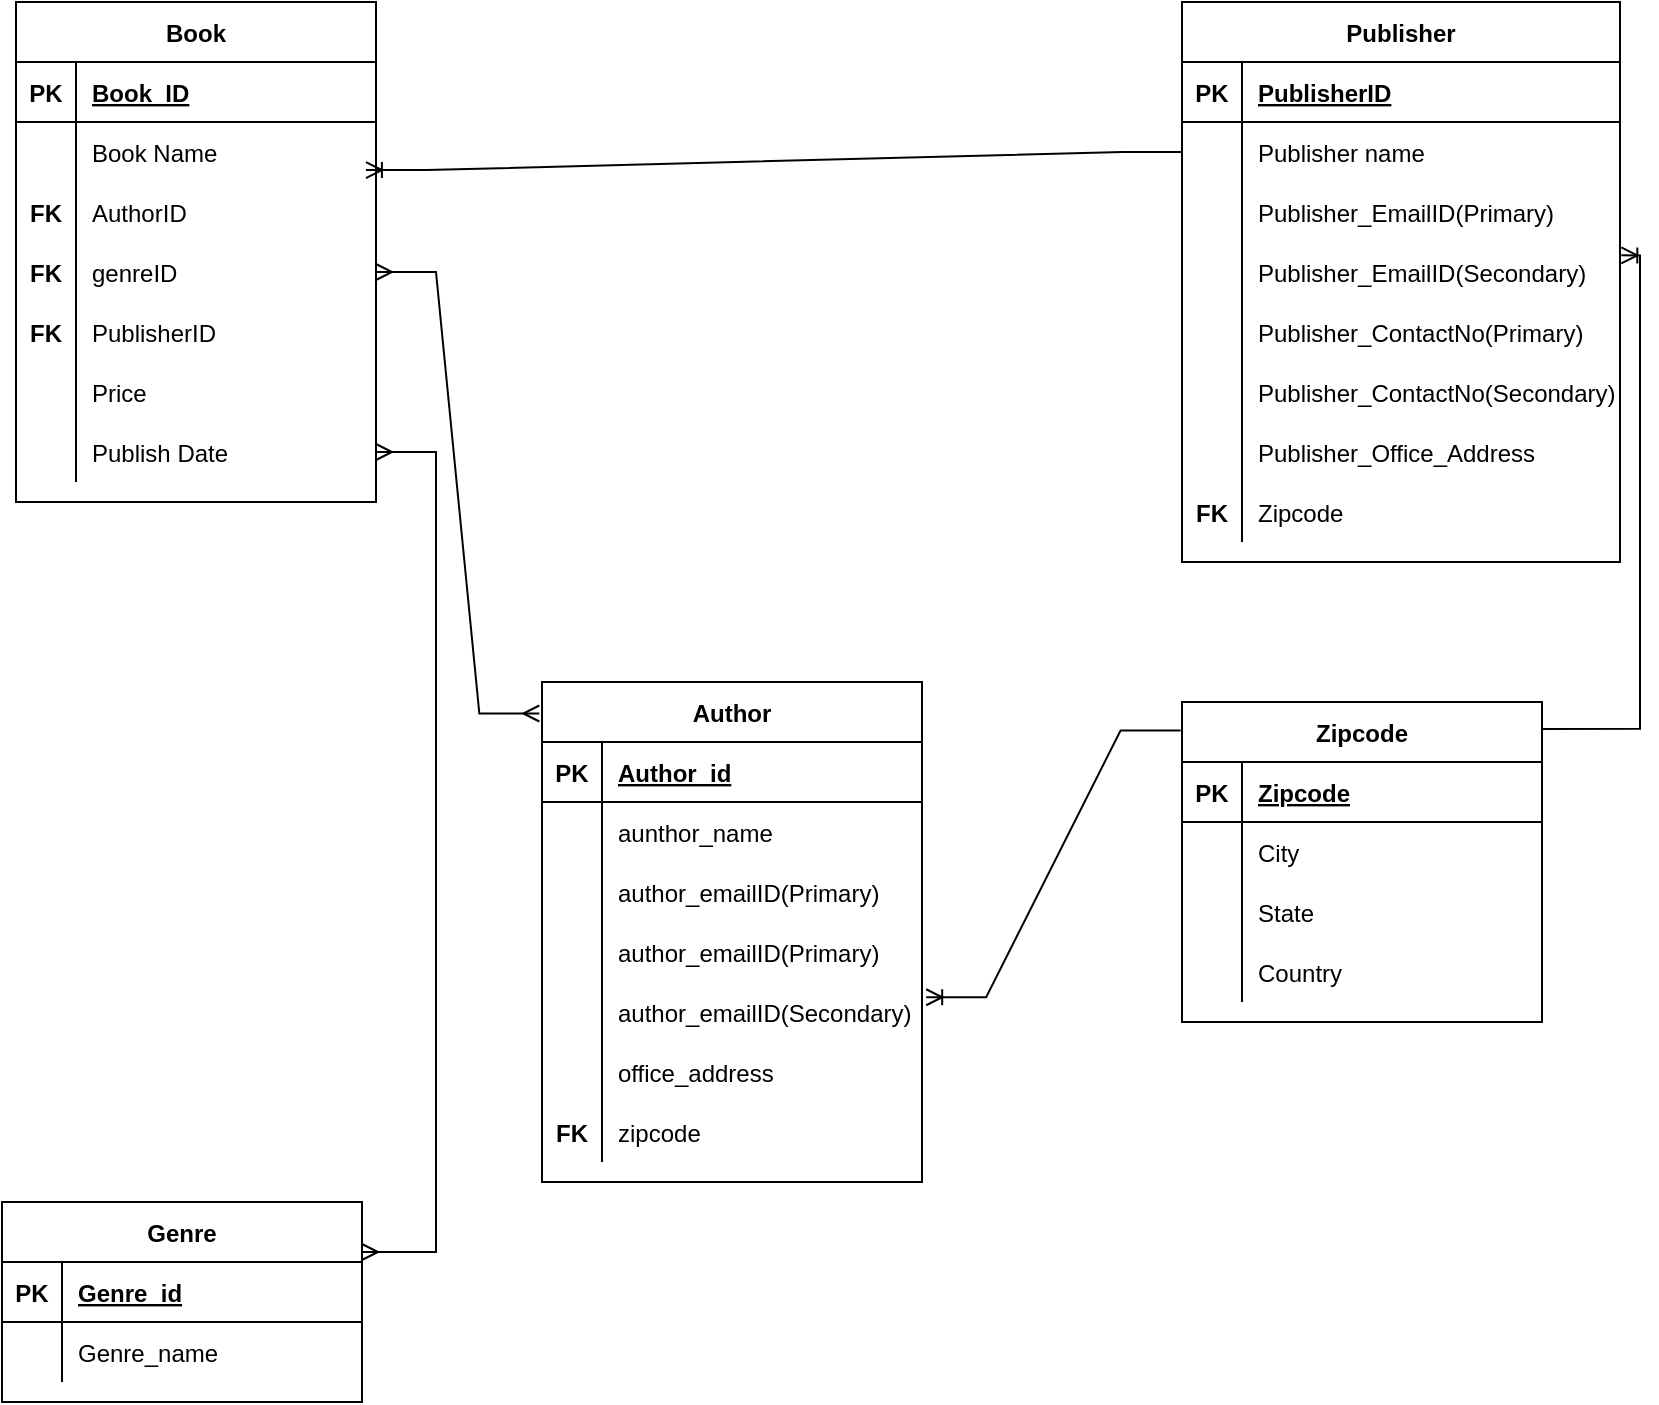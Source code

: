 <mxfile version="20.4.1" type="github">
  <diagram id="XR3-BRVATJGaW3wA8hek" name="Page-1">
    <mxGraphModel dx="1203" dy="708" grid="1" gridSize="10" guides="1" tooltips="1" connect="1" arrows="1" fold="1" page="1" pageScale="1" pageWidth="850" pageHeight="1100" math="0" shadow="0">
      <root>
        <mxCell id="0" />
        <mxCell id="1" parent="0" />
        <mxCell id="t2hGgRNWcAQ7vpyuN5BX-14" value="Book" style="shape=table;startSize=30;container=1;collapsible=1;childLayout=tableLayout;fixedRows=1;rowLines=0;fontStyle=1;align=center;resizeLast=1;" parent="1" vertex="1">
          <mxGeometry x="17" y="10" width="180" height="250" as="geometry" />
        </mxCell>
        <mxCell id="t2hGgRNWcAQ7vpyuN5BX-15" value="" style="shape=tableRow;horizontal=0;startSize=0;swimlaneHead=0;swimlaneBody=0;fillColor=none;collapsible=0;dropTarget=0;points=[[0,0.5],[1,0.5]];portConstraint=eastwest;top=0;left=0;right=0;bottom=1;" parent="t2hGgRNWcAQ7vpyuN5BX-14" vertex="1">
          <mxGeometry y="30" width="180" height="30" as="geometry" />
        </mxCell>
        <mxCell id="t2hGgRNWcAQ7vpyuN5BX-16" value="PK" style="shape=partialRectangle;connectable=0;fillColor=none;top=0;left=0;bottom=0;right=0;fontStyle=1;overflow=hidden;" parent="t2hGgRNWcAQ7vpyuN5BX-15" vertex="1">
          <mxGeometry width="30" height="30" as="geometry">
            <mxRectangle width="30" height="30" as="alternateBounds" />
          </mxGeometry>
        </mxCell>
        <mxCell id="t2hGgRNWcAQ7vpyuN5BX-17" value="Book_ID" style="shape=partialRectangle;connectable=0;fillColor=none;top=0;left=0;bottom=0;right=0;align=left;spacingLeft=6;fontStyle=5;overflow=hidden;" parent="t2hGgRNWcAQ7vpyuN5BX-15" vertex="1">
          <mxGeometry x="30" width="150" height="30" as="geometry">
            <mxRectangle width="150" height="30" as="alternateBounds" />
          </mxGeometry>
        </mxCell>
        <mxCell id="t2hGgRNWcAQ7vpyuN5BX-18" value="" style="shape=tableRow;horizontal=0;startSize=0;swimlaneHead=0;swimlaneBody=0;fillColor=none;collapsible=0;dropTarget=0;points=[[0,0.5],[1,0.5]];portConstraint=eastwest;top=0;left=0;right=0;bottom=0;" parent="t2hGgRNWcAQ7vpyuN5BX-14" vertex="1">
          <mxGeometry y="60" width="180" height="30" as="geometry" />
        </mxCell>
        <mxCell id="t2hGgRNWcAQ7vpyuN5BX-19" value="" style="shape=partialRectangle;connectable=0;fillColor=none;top=0;left=0;bottom=0;right=0;editable=1;overflow=hidden;" parent="t2hGgRNWcAQ7vpyuN5BX-18" vertex="1">
          <mxGeometry width="30" height="30" as="geometry">
            <mxRectangle width="30" height="30" as="alternateBounds" />
          </mxGeometry>
        </mxCell>
        <mxCell id="t2hGgRNWcAQ7vpyuN5BX-20" value="Book Name" style="shape=partialRectangle;connectable=0;fillColor=none;top=0;left=0;bottom=0;right=0;align=left;spacingLeft=6;overflow=hidden;" parent="t2hGgRNWcAQ7vpyuN5BX-18" vertex="1">
          <mxGeometry x="30" width="150" height="30" as="geometry">
            <mxRectangle width="150" height="30" as="alternateBounds" />
          </mxGeometry>
        </mxCell>
        <mxCell id="t2hGgRNWcAQ7vpyuN5BX-21" value="" style="shape=tableRow;horizontal=0;startSize=0;swimlaneHead=0;swimlaneBody=0;fillColor=none;collapsible=0;dropTarget=0;points=[[0,0.5],[1,0.5]];portConstraint=eastwest;top=0;left=0;right=0;bottom=0;" parent="t2hGgRNWcAQ7vpyuN5BX-14" vertex="1">
          <mxGeometry y="90" width="180" height="30" as="geometry" />
        </mxCell>
        <mxCell id="t2hGgRNWcAQ7vpyuN5BX-22" value="" style="shape=partialRectangle;connectable=0;fillColor=none;top=0;left=0;bottom=0;right=0;editable=1;overflow=hidden;" parent="t2hGgRNWcAQ7vpyuN5BX-21" vertex="1">
          <mxGeometry width="30" height="30" as="geometry">
            <mxRectangle width="30" height="30" as="alternateBounds" />
          </mxGeometry>
        </mxCell>
        <mxCell id="t2hGgRNWcAQ7vpyuN5BX-23" value="AuthorID" style="shape=partialRectangle;connectable=0;fillColor=none;top=0;left=0;bottom=0;right=0;align=left;spacingLeft=6;overflow=hidden;" parent="t2hGgRNWcAQ7vpyuN5BX-21" vertex="1">
          <mxGeometry x="30" width="150" height="30" as="geometry">
            <mxRectangle width="150" height="30" as="alternateBounds" />
          </mxGeometry>
        </mxCell>
        <mxCell id="t2hGgRNWcAQ7vpyuN5BX-24" value="" style="shape=tableRow;horizontal=0;startSize=0;swimlaneHead=0;swimlaneBody=0;fillColor=none;collapsible=0;dropTarget=0;points=[[0,0.5],[1,0.5]];portConstraint=eastwest;top=0;left=0;right=0;bottom=0;" parent="t2hGgRNWcAQ7vpyuN5BX-14" vertex="1">
          <mxGeometry y="120" width="180" height="30" as="geometry" />
        </mxCell>
        <mxCell id="t2hGgRNWcAQ7vpyuN5BX-25" value="" style="shape=partialRectangle;connectable=0;fillColor=none;top=0;left=0;bottom=0;right=0;editable=1;overflow=hidden;" parent="t2hGgRNWcAQ7vpyuN5BX-24" vertex="1">
          <mxGeometry width="30" height="30" as="geometry">
            <mxRectangle width="30" height="30" as="alternateBounds" />
          </mxGeometry>
        </mxCell>
        <mxCell id="t2hGgRNWcAQ7vpyuN5BX-26" value="genreID" style="shape=partialRectangle;connectable=0;fillColor=none;top=0;left=0;bottom=0;right=0;align=left;spacingLeft=6;overflow=hidden;" parent="t2hGgRNWcAQ7vpyuN5BX-24" vertex="1">
          <mxGeometry x="30" width="150" height="30" as="geometry">
            <mxRectangle width="150" height="30" as="alternateBounds" />
          </mxGeometry>
        </mxCell>
        <mxCell id="t2hGgRNWcAQ7vpyuN5BX-40" value="" style="shape=tableRow;horizontal=0;startSize=0;swimlaneHead=0;swimlaneBody=0;fillColor=none;collapsible=0;dropTarget=0;points=[[0,0.5],[1,0.5]];portConstraint=eastwest;top=0;left=0;right=0;bottom=0;" parent="t2hGgRNWcAQ7vpyuN5BX-14" vertex="1">
          <mxGeometry y="150" width="180" height="30" as="geometry" />
        </mxCell>
        <mxCell id="t2hGgRNWcAQ7vpyuN5BX-41" value="FK" style="shape=partialRectangle;connectable=0;fillColor=none;top=0;left=0;bottom=0;right=0;editable=1;overflow=hidden;fontStyle=1" parent="t2hGgRNWcAQ7vpyuN5BX-40" vertex="1">
          <mxGeometry width="30" height="30" as="geometry">
            <mxRectangle width="30" height="30" as="alternateBounds" />
          </mxGeometry>
        </mxCell>
        <mxCell id="t2hGgRNWcAQ7vpyuN5BX-42" value="PublisherID" style="shape=partialRectangle;connectable=0;fillColor=none;top=0;left=0;bottom=0;right=0;align=left;spacingLeft=6;overflow=hidden;" parent="t2hGgRNWcAQ7vpyuN5BX-40" vertex="1">
          <mxGeometry x="30" width="150" height="30" as="geometry">
            <mxRectangle width="150" height="30" as="alternateBounds" />
          </mxGeometry>
        </mxCell>
        <mxCell id="t2hGgRNWcAQ7vpyuN5BX-43" value="" style="shape=tableRow;horizontal=0;startSize=0;swimlaneHead=0;swimlaneBody=0;fillColor=none;collapsible=0;dropTarget=0;points=[[0,0.5],[1,0.5]];portConstraint=eastwest;top=0;left=0;right=0;bottom=0;" parent="t2hGgRNWcAQ7vpyuN5BX-14" vertex="1">
          <mxGeometry y="180" width="180" height="30" as="geometry" />
        </mxCell>
        <mxCell id="t2hGgRNWcAQ7vpyuN5BX-44" value="" style="shape=partialRectangle;connectable=0;fillColor=none;top=0;left=0;bottom=0;right=0;editable=1;overflow=hidden;" parent="t2hGgRNWcAQ7vpyuN5BX-43" vertex="1">
          <mxGeometry width="30" height="30" as="geometry">
            <mxRectangle width="30" height="30" as="alternateBounds" />
          </mxGeometry>
        </mxCell>
        <mxCell id="t2hGgRNWcAQ7vpyuN5BX-45" value="Price " style="shape=partialRectangle;connectable=0;fillColor=none;top=0;left=0;bottom=0;right=0;align=left;spacingLeft=6;overflow=hidden;" parent="t2hGgRNWcAQ7vpyuN5BX-43" vertex="1">
          <mxGeometry x="30" width="150" height="30" as="geometry">
            <mxRectangle width="150" height="30" as="alternateBounds" />
          </mxGeometry>
        </mxCell>
        <mxCell id="t2hGgRNWcAQ7vpyuN5BX-46" value="" style="shape=tableRow;horizontal=0;startSize=0;swimlaneHead=0;swimlaneBody=0;fillColor=none;collapsible=0;dropTarget=0;points=[[0,0.5],[1,0.5]];portConstraint=eastwest;top=0;left=0;right=0;bottom=0;" parent="t2hGgRNWcAQ7vpyuN5BX-14" vertex="1">
          <mxGeometry y="210" width="180" height="30" as="geometry" />
        </mxCell>
        <mxCell id="t2hGgRNWcAQ7vpyuN5BX-47" value="" style="shape=partialRectangle;connectable=0;fillColor=none;top=0;left=0;bottom=0;right=0;editable=1;overflow=hidden;" parent="t2hGgRNWcAQ7vpyuN5BX-46" vertex="1">
          <mxGeometry width="30" height="30" as="geometry">
            <mxRectangle width="30" height="30" as="alternateBounds" />
          </mxGeometry>
        </mxCell>
        <mxCell id="t2hGgRNWcAQ7vpyuN5BX-48" value="Publish Date" style="shape=partialRectangle;connectable=0;fillColor=none;top=0;left=0;bottom=0;right=0;align=left;spacingLeft=6;overflow=hidden;" parent="t2hGgRNWcAQ7vpyuN5BX-46" vertex="1">
          <mxGeometry x="30" width="150" height="30" as="geometry">
            <mxRectangle width="150" height="30" as="alternateBounds" />
          </mxGeometry>
        </mxCell>
        <mxCell id="t2hGgRNWcAQ7vpyuN5BX-49" value="Genre" style="shape=table;startSize=30;container=1;collapsible=1;childLayout=tableLayout;fixedRows=1;rowLines=0;fontStyle=1;align=center;resizeLast=1;" parent="1" vertex="1">
          <mxGeometry x="10" y="610" width="180" height="100" as="geometry" />
        </mxCell>
        <mxCell id="t2hGgRNWcAQ7vpyuN5BX-50" value="" style="shape=tableRow;horizontal=0;startSize=0;swimlaneHead=0;swimlaneBody=0;fillColor=none;collapsible=0;dropTarget=0;points=[[0,0.5],[1,0.5]];portConstraint=eastwest;top=0;left=0;right=0;bottom=1;" parent="t2hGgRNWcAQ7vpyuN5BX-49" vertex="1">
          <mxGeometry y="30" width="180" height="30" as="geometry" />
        </mxCell>
        <mxCell id="t2hGgRNWcAQ7vpyuN5BX-51" value="PK" style="shape=partialRectangle;connectable=0;fillColor=none;top=0;left=0;bottom=0;right=0;fontStyle=1;overflow=hidden;" parent="t2hGgRNWcAQ7vpyuN5BX-50" vertex="1">
          <mxGeometry width="30" height="30" as="geometry">
            <mxRectangle width="30" height="30" as="alternateBounds" />
          </mxGeometry>
        </mxCell>
        <mxCell id="t2hGgRNWcAQ7vpyuN5BX-52" value="Genre_id" style="shape=partialRectangle;connectable=0;fillColor=none;top=0;left=0;bottom=0;right=0;align=left;spacingLeft=6;fontStyle=5;overflow=hidden;" parent="t2hGgRNWcAQ7vpyuN5BX-50" vertex="1">
          <mxGeometry x="30" width="150" height="30" as="geometry">
            <mxRectangle width="150" height="30" as="alternateBounds" />
          </mxGeometry>
        </mxCell>
        <mxCell id="t2hGgRNWcAQ7vpyuN5BX-53" value="" style="shape=tableRow;horizontal=0;startSize=0;swimlaneHead=0;swimlaneBody=0;fillColor=none;collapsible=0;dropTarget=0;points=[[0,0.5],[1,0.5]];portConstraint=eastwest;top=0;left=0;right=0;bottom=0;" parent="t2hGgRNWcAQ7vpyuN5BX-49" vertex="1">
          <mxGeometry y="60" width="180" height="30" as="geometry" />
        </mxCell>
        <mxCell id="t2hGgRNWcAQ7vpyuN5BX-54" value="" style="shape=partialRectangle;connectable=0;fillColor=none;top=0;left=0;bottom=0;right=0;editable=1;overflow=hidden;" parent="t2hGgRNWcAQ7vpyuN5BX-53" vertex="1">
          <mxGeometry width="30" height="30" as="geometry">
            <mxRectangle width="30" height="30" as="alternateBounds" />
          </mxGeometry>
        </mxCell>
        <mxCell id="t2hGgRNWcAQ7vpyuN5BX-55" value="Genre_name" style="shape=partialRectangle;connectable=0;fillColor=none;top=0;left=0;bottom=0;right=0;align=left;spacingLeft=6;overflow=hidden;" parent="t2hGgRNWcAQ7vpyuN5BX-53" vertex="1">
          <mxGeometry x="30" width="150" height="30" as="geometry">
            <mxRectangle width="150" height="30" as="alternateBounds" />
          </mxGeometry>
        </mxCell>
        <mxCell id="w0Frm00e71qfC2yXG_68-37" value="Zipcode" style="shape=table;startSize=30;container=1;collapsible=1;childLayout=tableLayout;fixedRows=1;rowLines=0;fontStyle=1;align=center;resizeLast=1;" vertex="1" parent="1">
          <mxGeometry x="600" y="360" width="180" height="160" as="geometry" />
        </mxCell>
        <mxCell id="w0Frm00e71qfC2yXG_68-38" value="" style="shape=tableRow;horizontal=0;startSize=0;swimlaneHead=0;swimlaneBody=0;fillColor=none;collapsible=0;dropTarget=0;points=[[0,0.5],[1,0.5]];portConstraint=eastwest;top=0;left=0;right=0;bottom=1;" vertex="1" parent="w0Frm00e71qfC2yXG_68-37">
          <mxGeometry y="30" width="180" height="30" as="geometry" />
        </mxCell>
        <mxCell id="w0Frm00e71qfC2yXG_68-39" value="PK" style="shape=partialRectangle;connectable=0;fillColor=none;top=0;left=0;bottom=0;right=0;fontStyle=1;overflow=hidden;" vertex="1" parent="w0Frm00e71qfC2yXG_68-38">
          <mxGeometry width="30" height="30" as="geometry">
            <mxRectangle width="30" height="30" as="alternateBounds" />
          </mxGeometry>
        </mxCell>
        <mxCell id="w0Frm00e71qfC2yXG_68-40" value="Zipcode" style="shape=partialRectangle;connectable=0;fillColor=none;top=0;left=0;bottom=0;right=0;align=left;spacingLeft=6;fontStyle=5;overflow=hidden;" vertex="1" parent="w0Frm00e71qfC2yXG_68-38">
          <mxGeometry x="30" width="150" height="30" as="geometry">
            <mxRectangle width="150" height="30" as="alternateBounds" />
          </mxGeometry>
        </mxCell>
        <mxCell id="w0Frm00e71qfC2yXG_68-41" value="" style="shape=tableRow;horizontal=0;startSize=0;swimlaneHead=0;swimlaneBody=0;fillColor=none;collapsible=0;dropTarget=0;points=[[0,0.5],[1,0.5]];portConstraint=eastwest;top=0;left=0;right=0;bottom=0;" vertex="1" parent="w0Frm00e71qfC2yXG_68-37">
          <mxGeometry y="60" width="180" height="30" as="geometry" />
        </mxCell>
        <mxCell id="w0Frm00e71qfC2yXG_68-42" value="" style="shape=partialRectangle;connectable=0;fillColor=none;top=0;left=0;bottom=0;right=0;editable=1;overflow=hidden;" vertex="1" parent="w0Frm00e71qfC2yXG_68-41">
          <mxGeometry width="30" height="30" as="geometry">
            <mxRectangle width="30" height="30" as="alternateBounds" />
          </mxGeometry>
        </mxCell>
        <mxCell id="w0Frm00e71qfC2yXG_68-43" value="City" style="shape=partialRectangle;connectable=0;fillColor=none;top=0;left=0;bottom=0;right=0;align=left;spacingLeft=6;overflow=hidden;" vertex="1" parent="w0Frm00e71qfC2yXG_68-41">
          <mxGeometry x="30" width="150" height="30" as="geometry">
            <mxRectangle width="150" height="30" as="alternateBounds" />
          </mxGeometry>
        </mxCell>
        <mxCell id="w0Frm00e71qfC2yXG_68-44" value="" style="shape=tableRow;horizontal=0;startSize=0;swimlaneHead=0;swimlaneBody=0;fillColor=none;collapsible=0;dropTarget=0;points=[[0,0.5],[1,0.5]];portConstraint=eastwest;top=0;left=0;right=0;bottom=0;" vertex="1" parent="w0Frm00e71qfC2yXG_68-37">
          <mxGeometry y="90" width="180" height="30" as="geometry" />
        </mxCell>
        <mxCell id="w0Frm00e71qfC2yXG_68-45" value="" style="shape=partialRectangle;connectable=0;fillColor=none;top=0;left=0;bottom=0;right=0;editable=1;overflow=hidden;" vertex="1" parent="w0Frm00e71qfC2yXG_68-44">
          <mxGeometry width="30" height="30" as="geometry">
            <mxRectangle width="30" height="30" as="alternateBounds" />
          </mxGeometry>
        </mxCell>
        <mxCell id="w0Frm00e71qfC2yXG_68-46" value="State" style="shape=partialRectangle;connectable=0;fillColor=none;top=0;left=0;bottom=0;right=0;align=left;spacingLeft=6;overflow=hidden;" vertex="1" parent="w0Frm00e71qfC2yXG_68-44">
          <mxGeometry x="30" width="150" height="30" as="geometry">
            <mxRectangle width="150" height="30" as="alternateBounds" />
          </mxGeometry>
        </mxCell>
        <mxCell id="w0Frm00e71qfC2yXG_68-47" value="" style="shape=tableRow;horizontal=0;startSize=0;swimlaneHead=0;swimlaneBody=0;fillColor=none;collapsible=0;dropTarget=0;points=[[0,0.5],[1,0.5]];portConstraint=eastwest;top=0;left=0;right=0;bottom=0;" vertex="1" parent="w0Frm00e71qfC2yXG_68-37">
          <mxGeometry y="120" width="180" height="30" as="geometry" />
        </mxCell>
        <mxCell id="w0Frm00e71qfC2yXG_68-48" value="" style="shape=partialRectangle;connectable=0;fillColor=none;top=0;left=0;bottom=0;right=0;editable=1;overflow=hidden;" vertex="1" parent="w0Frm00e71qfC2yXG_68-47">
          <mxGeometry width="30" height="30" as="geometry">
            <mxRectangle width="30" height="30" as="alternateBounds" />
          </mxGeometry>
        </mxCell>
        <mxCell id="w0Frm00e71qfC2yXG_68-49" value="Country" style="shape=partialRectangle;connectable=0;fillColor=none;top=0;left=0;bottom=0;right=0;align=left;spacingLeft=6;overflow=hidden;" vertex="1" parent="w0Frm00e71qfC2yXG_68-47">
          <mxGeometry x="30" width="150" height="30" as="geometry">
            <mxRectangle width="150" height="30" as="alternateBounds" />
          </mxGeometry>
        </mxCell>
        <mxCell id="w0Frm00e71qfC2yXG_68-50" value="Publisher" style="shape=table;startSize=30;container=1;collapsible=1;childLayout=tableLayout;fixedRows=1;rowLines=0;fontStyle=1;align=center;resizeLast=1;" vertex="1" parent="1">
          <mxGeometry x="600" y="10" width="219" height="280" as="geometry" />
        </mxCell>
        <mxCell id="w0Frm00e71qfC2yXG_68-51" value="" style="shape=tableRow;horizontal=0;startSize=0;swimlaneHead=0;swimlaneBody=0;fillColor=none;collapsible=0;dropTarget=0;points=[[0,0.5],[1,0.5]];portConstraint=eastwest;top=0;left=0;right=0;bottom=1;" vertex="1" parent="w0Frm00e71qfC2yXG_68-50">
          <mxGeometry y="30" width="219" height="30" as="geometry" />
        </mxCell>
        <mxCell id="w0Frm00e71qfC2yXG_68-52" value="PK" style="shape=partialRectangle;connectable=0;fillColor=none;top=0;left=0;bottom=0;right=0;fontStyle=1;overflow=hidden;" vertex="1" parent="w0Frm00e71qfC2yXG_68-51">
          <mxGeometry width="30" height="30" as="geometry">
            <mxRectangle width="30" height="30" as="alternateBounds" />
          </mxGeometry>
        </mxCell>
        <mxCell id="w0Frm00e71qfC2yXG_68-53" value="PublisherID" style="shape=partialRectangle;connectable=0;fillColor=none;top=0;left=0;bottom=0;right=0;align=left;spacingLeft=6;fontStyle=5;overflow=hidden;" vertex="1" parent="w0Frm00e71qfC2yXG_68-51">
          <mxGeometry x="30" width="189" height="30" as="geometry">
            <mxRectangle width="189" height="30" as="alternateBounds" />
          </mxGeometry>
        </mxCell>
        <mxCell id="w0Frm00e71qfC2yXG_68-54" value="" style="shape=tableRow;horizontal=0;startSize=0;swimlaneHead=0;swimlaneBody=0;fillColor=none;collapsible=0;dropTarget=0;points=[[0,0.5],[1,0.5]];portConstraint=eastwest;top=0;left=0;right=0;bottom=0;" vertex="1" parent="w0Frm00e71qfC2yXG_68-50">
          <mxGeometry y="60" width="219" height="30" as="geometry" />
        </mxCell>
        <mxCell id="w0Frm00e71qfC2yXG_68-55" value="" style="shape=partialRectangle;connectable=0;fillColor=none;top=0;left=0;bottom=0;right=0;editable=1;overflow=hidden;" vertex="1" parent="w0Frm00e71qfC2yXG_68-54">
          <mxGeometry width="30" height="30" as="geometry">
            <mxRectangle width="30" height="30" as="alternateBounds" />
          </mxGeometry>
        </mxCell>
        <mxCell id="w0Frm00e71qfC2yXG_68-56" value="Publisher name" style="shape=partialRectangle;connectable=0;fillColor=none;top=0;left=0;bottom=0;right=0;align=left;spacingLeft=6;overflow=hidden;" vertex="1" parent="w0Frm00e71qfC2yXG_68-54">
          <mxGeometry x="30" width="189" height="30" as="geometry">
            <mxRectangle width="189" height="30" as="alternateBounds" />
          </mxGeometry>
        </mxCell>
        <mxCell id="w0Frm00e71qfC2yXG_68-57" value="" style="shape=tableRow;horizontal=0;startSize=0;swimlaneHead=0;swimlaneBody=0;fillColor=none;collapsible=0;dropTarget=0;points=[[0,0.5],[1,0.5]];portConstraint=eastwest;top=0;left=0;right=0;bottom=0;" vertex="1" parent="w0Frm00e71qfC2yXG_68-50">
          <mxGeometry y="90" width="219" height="30" as="geometry" />
        </mxCell>
        <mxCell id="w0Frm00e71qfC2yXG_68-58" value="" style="shape=partialRectangle;connectable=0;fillColor=none;top=0;left=0;bottom=0;right=0;editable=1;overflow=hidden;" vertex="1" parent="w0Frm00e71qfC2yXG_68-57">
          <mxGeometry width="30" height="30" as="geometry">
            <mxRectangle width="30" height="30" as="alternateBounds" />
          </mxGeometry>
        </mxCell>
        <mxCell id="w0Frm00e71qfC2yXG_68-59" value="Publisher_EmailID(Primary)" style="shape=partialRectangle;connectable=0;fillColor=none;top=0;left=0;bottom=0;right=0;align=left;spacingLeft=6;overflow=hidden;" vertex="1" parent="w0Frm00e71qfC2yXG_68-57">
          <mxGeometry x="30" width="189" height="30" as="geometry">
            <mxRectangle width="189" height="30" as="alternateBounds" />
          </mxGeometry>
        </mxCell>
        <mxCell id="w0Frm00e71qfC2yXG_68-84" value="" style="shape=tableRow;horizontal=0;startSize=0;swimlaneHead=0;swimlaneBody=0;fillColor=none;collapsible=0;dropTarget=0;points=[[0,0.5],[1,0.5]];portConstraint=eastwest;top=0;left=0;right=0;bottom=0;" vertex="1" parent="w0Frm00e71qfC2yXG_68-50">
          <mxGeometry y="120" width="219" height="30" as="geometry" />
        </mxCell>
        <mxCell id="w0Frm00e71qfC2yXG_68-85" value="" style="shape=partialRectangle;connectable=0;fillColor=none;top=0;left=0;bottom=0;right=0;editable=1;overflow=hidden;" vertex="1" parent="w0Frm00e71qfC2yXG_68-84">
          <mxGeometry width="30" height="30" as="geometry">
            <mxRectangle width="30" height="30" as="alternateBounds" />
          </mxGeometry>
        </mxCell>
        <mxCell id="w0Frm00e71qfC2yXG_68-86" value="Publisher_EmailID(Secondary)" style="shape=partialRectangle;connectable=0;fillColor=none;top=0;left=0;bottom=0;right=0;align=left;spacingLeft=6;overflow=hidden;" vertex="1" parent="w0Frm00e71qfC2yXG_68-84">
          <mxGeometry x="30" width="189" height="30" as="geometry">
            <mxRectangle width="189" height="30" as="alternateBounds" />
          </mxGeometry>
        </mxCell>
        <mxCell id="w0Frm00e71qfC2yXG_68-100" value="" style="shape=tableRow;horizontal=0;startSize=0;swimlaneHead=0;swimlaneBody=0;fillColor=none;collapsible=0;dropTarget=0;points=[[0,0.5],[1,0.5]];portConstraint=eastwest;top=0;left=0;right=0;bottom=0;" vertex="1" parent="w0Frm00e71qfC2yXG_68-50">
          <mxGeometry y="150" width="219" height="30" as="geometry" />
        </mxCell>
        <mxCell id="w0Frm00e71qfC2yXG_68-101" value="" style="shape=partialRectangle;connectable=0;fillColor=none;top=0;left=0;bottom=0;right=0;editable=1;overflow=hidden;" vertex="1" parent="w0Frm00e71qfC2yXG_68-100">
          <mxGeometry width="30" height="30" as="geometry">
            <mxRectangle width="30" height="30" as="alternateBounds" />
          </mxGeometry>
        </mxCell>
        <mxCell id="w0Frm00e71qfC2yXG_68-102" value="Publisher_ContactNo(Primary)" style="shape=partialRectangle;connectable=0;fillColor=none;top=0;left=0;bottom=0;right=0;align=left;spacingLeft=6;overflow=hidden;" vertex="1" parent="w0Frm00e71qfC2yXG_68-100">
          <mxGeometry x="30" width="189" height="30" as="geometry">
            <mxRectangle width="189" height="30" as="alternateBounds" />
          </mxGeometry>
        </mxCell>
        <mxCell id="w0Frm00e71qfC2yXG_68-103" value="" style="shape=tableRow;horizontal=0;startSize=0;swimlaneHead=0;swimlaneBody=0;fillColor=none;collapsible=0;dropTarget=0;points=[[0,0.5],[1,0.5]];portConstraint=eastwest;top=0;left=0;right=0;bottom=0;" vertex="1" parent="w0Frm00e71qfC2yXG_68-50">
          <mxGeometry y="180" width="219" height="30" as="geometry" />
        </mxCell>
        <mxCell id="w0Frm00e71qfC2yXG_68-104" value="" style="shape=partialRectangle;connectable=0;fillColor=none;top=0;left=0;bottom=0;right=0;editable=1;overflow=hidden;" vertex="1" parent="w0Frm00e71qfC2yXG_68-103">
          <mxGeometry width="30" height="30" as="geometry">
            <mxRectangle width="30" height="30" as="alternateBounds" />
          </mxGeometry>
        </mxCell>
        <mxCell id="w0Frm00e71qfC2yXG_68-105" value="Publisher_ContactNo(Secondary)" style="shape=partialRectangle;connectable=0;fillColor=none;top=0;left=0;bottom=0;right=0;align=left;spacingLeft=6;overflow=hidden;" vertex="1" parent="w0Frm00e71qfC2yXG_68-103">
          <mxGeometry x="30" width="189" height="30" as="geometry">
            <mxRectangle width="189" height="30" as="alternateBounds" />
          </mxGeometry>
        </mxCell>
        <mxCell id="w0Frm00e71qfC2yXG_68-106" value="" style="shape=tableRow;horizontal=0;startSize=0;swimlaneHead=0;swimlaneBody=0;fillColor=none;collapsible=0;dropTarget=0;points=[[0,0.5],[1,0.5]];portConstraint=eastwest;top=0;left=0;right=0;bottom=0;" vertex="1" parent="w0Frm00e71qfC2yXG_68-50">
          <mxGeometry y="210" width="219" height="30" as="geometry" />
        </mxCell>
        <mxCell id="w0Frm00e71qfC2yXG_68-107" value="" style="shape=partialRectangle;connectable=0;fillColor=none;top=0;left=0;bottom=0;right=0;editable=1;overflow=hidden;" vertex="1" parent="w0Frm00e71qfC2yXG_68-106">
          <mxGeometry width="30" height="30" as="geometry">
            <mxRectangle width="30" height="30" as="alternateBounds" />
          </mxGeometry>
        </mxCell>
        <mxCell id="w0Frm00e71qfC2yXG_68-108" value="Publisher_Office_Address" style="shape=partialRectangle;connectable=0;fillColor=none;top=0;left=0;bottom=0;right=0;align=left;spacingLeft=6;overflow=hidden;" vertex="1" parent="w0Frm00e71qfC2yXG_68-106">
          <mxGeometry x="30" width="189" height="30" as="geometry">
            <mxRectangle width="189" height="30" as="alternateBounds" />
          </mxGeometry>
        </mxCell>
        <mxCell id="w0Frm00e71qfC2yXG_68-109" value="" style="shape=tableRow;horizontal=0;startSize=0;swimlaneHead=0;swimlaneBody=0;fillColor=none;collapsible=0;dropTarget=0;points=[[0,0.5],[1,0.5]];portConstraint=eastwest;top=0;left=0;right=0;bottom=0;" vertex="1" parent="w0Frm00e71qfC2yXG_68-50">
          <mxGeometry y="240" width="219" height="30" as="geometry" />
        </mxCell>
        <mxCell id="w0Frm00e71qfC2yXG_68-110" value="" style="shape=partialRectangle;connectable=0;fillColor=none;top=0;left=0;bottom=0;right=0;editable=1;overflow=hidden;" vertex="1" parent="w0Frm00e71qfC2yXG_68-109">
          <mxGeometry width="30" height="30" as="geometry">
            <mxRectangle width="30" height="30" as="alternateBounds" />
          </mxGeometry>
        </mxCell>
        <mxCell id="w0Frm00e71qfC2yXG_68-111" value="Zipcode" style="shape=partialRectangle;connectable=0;fillColor=none;top=0;left=0;bottom=0;right=0;align=left;spacingLeft=6;overflow=hidden;" vertex="1" parent="w0Frm00e71qfC2yXG_68-109">
          <mxGeometry x="30" width="189" height="30" as="geometry">
            <mxRectangle width="189" height="30" as="alternateBounds" />
          </mxGeometry>
        </mxCell>
        <mxCell id="w0Frm00e71qfC2yXG_68-63" value="FK" style="shape=partialRectangle;connectable=0;fillColor=none;top=0;left=0;bottom=0;right=0;editable=1;overflow=hidden;fontStyle=1" vertex="1" parent="1">
          <mxGeometry x="17" y="130" width="30" height="30" as="geometry">
            <mxRectangle width="30" height="30" as="alternateBounds" />
          </mxGeometry>
        </mxCell>
        <mxCell id="w0Frm00e71qfC2yXG_68-64" value="FK" style="shape=partialRectangle;connectable=0;fillColor=none;top=0;left=0;bottom=0;right=0;editable=1;overflow=hidden;fontStyle=1" vertex="1" parent="1">
          <mxGeometry x="17" y="100" width="30" height="30" as="geometry">
            <mxRectangle width="30" height="30" as="alternateBounds" />
          </mxGeometry>
        </mxCell>
        <mxCell id="w0Frm00e71qfC2yXG_68-65" value="Author" style="shape=table;startSize=30;container=1;collapsible=1;childLayout=tableLayout;fixedRows=1;rowLines=0;fontStyle=1;align=center;resizeLast=1;" vertex="1" parent="1">
          <mxGeometry x="280" y="350" width="190" height="250" as="geometry" />
        </mxCell>
        <mxCell id="w0Frm00e71qfC2yXG_68-66" value="" style="shape=tableRow;horizontal=0;startSize=0;swimlaneHead=0;swimlaneBody=0;fillColor=none;collapsible=0;dropTarget=0;points=[[0,0.5],[1,0.5]];portConstraint=eastwest;top=0;left=0;right=0;bottom=1;" vertex="1" parent="w0Frm00e71qfC2yXG_68-65">
          <mxGeometry y="30" width="190" height="30" as="geometry" />
        </mxCell>
        <mxCell id="w0Frm00e71qfC2yXG_68-67" value="PK" style="shape=partialRectangle;connectable=0;fillColor=none;top=0;left=0;bottom=0;right=0;fontStyle=1;overflow=hidden;" vertex="1" parent="w0Frm00e71qfC2yXG_68-66">
          <mxGeometry width="30" height="30" as="geometry">
            <mxRectangle width="30" height="30" as="alternateBounds" />
          </mxGeometry>
        </mxCell>
        <mxCell id="w0Frm00e71qfC2yXG_68-68" value="Author_id" style="shape=partialRectangle;connectable=0;fillColor=none;top=0;left=0;bottom=0;right=0;align=left;spacingLeft=6;fontStyle=5;overflow=hidden;" vertex="1" parent="w0Frm00e71qfC2yXG_68-66">
          <mxGeometry x="30" width="160" height="30" as="geometry">
            <mxRectangle width="160" height="30" as="alternateBounds" />
          </mxGeometry>
        </mxCell>
        <mxCell id="w0Frm00e71qfC2yXG_68-69" value="" style="shape=tableRow;horizontal=0;startSize=0;swimlaneHead=0;swimlaneBody=0;fillColor=none;collapsible=0;dropTarget=0;points=[[0,0.5],[1,0.5]];portConstraint=eastwest;top=0;left=0;right=0;bottom=0;" vertex="1" parent="w0Frm00e71qfC2yXG_68-65">
          <mxGeometry y="60" width="190" height="30" as="geometry" />
        </mxCell>
        <mxCell id="w0Frm00e71qfC2yXG_68-70" value="" style="shape=partialRectangle;connectable=0;fillColor=none;top=0;left=0;bottom=0;right=0;editable=1;overflow=hidden;" vertex="1" parent="w0Frm00e71qfC2yXG_68-69">
          <mxGeometry width="30" height="30" as="geometry">
            <mxRectangle width="30" height="30" as="alternateBounds" />
          </mxGeometry>
        </mxCell>
        <mxCell id="w0Frm00e71qfC2yXG_68-71" value="aunthor_name" style="shape=partialRectangle;connectable=0;fillColor=none;top=0;left=0;bottom=0;right=0;align=left;spacingLeft=6;overflow=hidden;" vertex="1" parent="w0Frm00e71qfC2yXG_68-69">
          <mxGeometry x="30" width="160" height="30" as="geometry">
            <mxRectangle width="160" height="30" as="alternateBounds" />
          </mxGeometry>
        </mxCell>
        <mxCell id="w0Frm00e71qfC2yXG_68-72" value="" style="shape=tableRow;horizontal=0;startSize=0;swimlaneHead=0;swimlaneBody=0;fillColor=none;collapsible=0;dropTarget=0;points=[[0,0.5],[1,0.5]];portConstraint=eastwest;top=0;left=0;right=0;bottom=0;" vertex="1" parent="w0Frm00e71qfC2yXG_68-65">
          <mxGeometry y="90" width="190" height="30" as="geometry" />
        </mxCell>
        <mxCell id="w0Frm00e71qfC2yXG_68-73" value="" style="shape=partialRectangle;connectable=0;fillColor=none;top=0;left=0;bottom=0;right=0;editable=1;overflow=hidden;" vertex="1" parent="w0Frm00e71qfC2yXG_68-72">
          <mxGeometry width="30" height="30" as="geometry">
            <mxRectangle width="30" height="30" as="alternateBounds" />
          </mxGeometry>
        </mxCell>
        <mxCell id="w0Frm00e71qfC2yXG_68-74" value="author_emailID(Primary)" style="shape=partialRectangle;connectable=0;fillColor=none;top=0;left=0;bottom=0;right=0;align=left;spacingLeft=6;overflow=hidden;" vertex="1" parent="w0Frm00e71qfC2yXG_68-72">
          <mxGeometry x="30" width="160" height="30" as="geometry">
            <mxRectangle width="160" height="30" as="alternateBounds" />
          </mxGeometry>
        </mxCell>
        <mxCell id="w0Frm00e71qfC2yXG_68-121" value="" style="shape=tableRow;horizontal=0;startSize=0;swimlaneHead=0;swimlaneBody=0;fillColor=none;collapsible=0;dropTarget=0;points=[[0,0.5],[1,0.5]];portConstraint=eastwest;top=0;left=0;right=0;bottom=0;" vertex="1" parent="w0Frm00e71qfC2yXG_68-65">
          <mxGeometry y="120" width="190" height="30" as="geometry" />
        </mxCell>
        <mxCell id="w0Frm00e71qfC2yXG_68-122" value="" style="shape=partialRectangle;connectable=0;fillColor=none;top=0;left=0;bottom=0;right=0;editable=1;overflow=hidden;" vertex="1" parent="w0Frm00e71qfC2yXG_68-121">
          <mxGeometry width="30" height="30" as="geometry">
            <mxRectangle width="30" height="30" as="alternateBounds" />
          </mxGeometry>
        </mxCell>
        <mxCell id="w0Frm00e71qfC2yXG_68-123" value="author_emailID(Primary)" style="shape=partialRectangle;connectable=0;fillColor=none;top=0;left=0;bottom=0;right=0;align=left;spacingLeft=6;overflow=hidden;" vertex="1" parent="w0Frm00e71qfC2yXG_68-121">
          <mxGeometry x="30" width="160" height="30" as="geometry">
            <mxRectangle width="160" height="30" as="alternateBounds" />
          </mxGeometry>
        </mxCell>
        <mxCell id="w0Frm00e71qfC2yXG_68-75" value="" style="shape=tableRow;horizontal=0;startSize=0;swimlaneHead=0;swimlaneBody=0;fillColor=none;collapsible=0;dropTarget=0;points=[[0,0.5],[1,0.5]];portConstraint=eastwest;top=0;left=0;right=0;bottom=0;" vertex="1" parent="w0Frm00e71qfC2yXG_68-65">
          <mxGeometry y="150" width="190" height="30" as="geometry" />
        </mxCell>
        <mxCell id="w0Frm00e71qfC2yXG_68-76" value="" style="shape=partialRectangle;connectable=0;fillColor=none;top=0;left=0;bottom=0;right=0;editable=1;overflow=hidden;" vertex="1" parent="w0Frm00e71qfC2yXG_68-75">
          <mxGeometry width="30" height="30" as="geometry">
            <mxRectangle width="30" height="30" as="alternateBounds" />
          </mxGeometry>
        </mxCell>
        <mxCell id="w0Frm00e71qfC2yXG_68-77" value="author_emailID(Secondary)" style="shape=partialRectangle;connectable=0;fillColor=none;top=0;left=0;bottom=0;right=0;align=left;spacingLeft=6;overflow=hidden;" vertex="1" parent="w0Frm00e71qfC2yXG_68-75">
          <mxGeometry x="30" width="160" height="30" as="geometry">
            <mxRectangle width="160" height="30" as="alternateBounds" />
          </mxGeometry>
        </mxCell>
        <mxCell id="w0Frm00e71qfC2yXG_68-78" value="" style="shape=tableRow;horizontal=0;startSize=0;swimlaneHead=0;swimlaneBody=0;fillColor=none;collapsible=0;dropTarget=0;points=[[0,0.5],[1,0.5]];portConstraint=eastwest;top=0;left=0;right=0;bottom=0;" vertex="1" parent="w0Frm00e71qfC2yXG_68-65">
          <mxGeometry y="180" width="190" height="30" as="geometry" />
        </mxCell>
        <mxCell id="w0Frm00e71qfC2yXG_68-79" value="" style="shape=partialRectangle;connectable=0;fillColor=none;top=0;left=0;bottom=0;right=0;editable=1;overflow=hidden;" vertex="1" parent="w0Frm00e71qfC2yXG_68-78">
          <mxGeometry width="30" height="30" as="geometry">
            <mxRectangle width="30" height="30" as="alternateBounds" />
          </mxGeometry>
        </mxCell>
        <mxCell id="w0Frm00e71qfC2yXG_68-80" value="office_address" style="shape=partialRectangle;connectable=0;fillColor=none;top=0;left=0;bottom=0;right=0;align=left;spacingLeft=6;overflow=hidden;" vertex="1" parent="w0Frm00e71qfC2yXG_68-78">
          <mxGeometry x="30" width="160" height="30" as="geometry">
            <mxRectangle width="160" height="30" as="alternateBounds" />
          </mxGeometry>
        </mxCell>
        <mxCell id="w0Frm00e71qfC2yXG_68-81" value="" style="shape=tableRow;horizontal=0;startSize=0;swimlaneHead=0;swimlaneBody=0;fillColor=none;collapsible=0;dropTarget=0;points=[[0,0.5],[1,0.5]];portConstraint=eastwest;top=0;left=0;right=0;bottom=0;" vertex="1" parent="w0Frm00e71qfC2yXG_68-65">
          <mxGeometry y="210" width="190" height="30" as="geometry" />
        </mxCell>
        <mxCell id="w0Frm00e71qfC2yXG_68-82" value="" style="shape=partialRectangle;connectable=0;fillColor=none;top=0;left=0;bottom=0;right=0;editable=1;overflow=hidden;" vertex="1" parent="w0Frm00e71qfC2yXG_68-81">
          <mxGeometry width="30" height="30" as="geometry">
            <mxRectangle width="30" height="30" as="alternateBounds" />
          </mxGeometry>
        </mxCell>
        <mxCell id="w0Frm00e71qfC2yXG_68-83" value="zipcode" style="shape=partialRectangle;connectable=0;fillColor=none;top=0;left=0;bottom=0;right=0;align=left;spacingLeft=6;overflow=hidden;" vertex="1" parent="w0Frm00e71qfC2yXG_68-81">
          <mxGeometry x="30" width="160" height="30" as="geometry">
            <mxRectangle width="160" height="30" as="alternateBounds" />
          </mxGeometry>
        </mxCell>
        <mxCell id="w0Frm00e71qfC2yXG_68-112" value="" style="edgeStyle=entityRelationEdgeStyle;fontSize=12;html=1;endArrow=ERmany;startArrow=ERmany;rounded=0;entryX=-0.007;entryY=0.063;entryDx=0;entryDy=0;entryPerimeter=0;" edge="1" parent="1" source="t2hGgRNWcAQ7vpyuN5BX-24" target="w0Frm00e71qfC2yXG_68-65">
          <mxGeometry width="100" height="100" relative="1" as="geometry">
            <mxPoint x="180" y="115" as="sourcePoint" />
            <mxPoint x="355.421" y="275" as="targetPoint" />
          </mxGeometry>
        </mxCell>
        <mxCell id="w0Frm00e71qfC2yXG_68-113" value="" style="edgeStyle=entityRelationEdgeStyle;fontSize=12;html=1;endArrow=ERmany;startArrow=ERmany;rounded=0;exitX=1;exitY=0.25;exitDx=0;exitDy=0;" edge="1" parent="1" source="t2hGgRNWcAQ7vpyuN5BX-49" target="t2hGgRNWcAQ7vpyuN5BX-46">
          <mxGeometry width="100" height="100" relative="1" as="geometry">
            <mxPoint x="50" y="360" as="sourcePoint" />
            <mxPoint x="150" y="260" as="targetPoint" />
          </mxGeometry>
        </mxCell>
        <mxCell id="w0Frm00e71qfC2yXG_68-114" value="" style="edgeStyle=entityRelationEdgeStyle;fontSize=12;html=1;endArrow=ERoneToMany;rounded=0;entryX=0.972;entryY=-0.198;entryDx=0;entryDy=0;entryPerimeter=0;exitX=0;exitY=0.5;exitDx=0;exitDy=0;" edge="1" parent="1" source="w0Frm00e71qfC2yXG_68-54" target="t2hGgRNWcAQ7vpyuN5BX-21">
          <mxGeometry width="100" height="100" relative="1" as="geometry">
            <mxPoint x="430" y="200" as="sourcePoint" />
            <mxPoint x="530" y="100" as="targetPoint" />
          </mxGeometry>
        </mxCell>
        <mxCell id="w0Frm00e71qfC2yXG_68-116" value="" style="edgeStyle=entityRelationEdgeStyle;fontSize=12;html=1;endArrow=ERoneToMany;rounded=0;exitX=-0.004;exitY=0.089;exitDx=0;exitDy=0;exitPerimeter=0;entryX=1.011;entryY=0.254;entryDx=0;entryDy=0;entryPerimeter=0;" edge="1" parent="1" source="w0Frm00e71qfC2yXG_68-37" target="w0Frm00e71qfC2yXG_68-75">
          <mxGeometry width="100" height="100" relative="1" as="geometry">
            <mxPoint x="590" y="700" as="sourcePoint" />
            <mxPoint x="510" y="560" as="targetPoint" />
          </mxGeometry>
        </mxCell>
        <mxCell id="w0Frm00e71qfC2yXG_68-118" value="" style="edgeStyle=orthogonalEdgeStyle;fontSize=12;html=1;endArrow=ERoneToMany;rounded=0;entryX=1.003;entryY=0.222;entryDx=0;entryDy=0;entryPerimeter=0;exitX=1.002;exitY=0.084;exitDx=0;exitDy=0;exitPerimeter=0;" edge="1" parent="1" source="w0Frm00e71qfC2yXG_68-37" target="w0Frm00e71qfC2yXG_68-84">
          <mxGeometry width="100" height="100" relative="1" as="geometry">
            <mxPoint x="810" y="590" as="sourcePoint" />
            <mxPoint x="550" y="200" as="targetPoint" />
          </mxGeometry>
        </mxCell>
        <mxCell id="w0Frm00e71qfC2yXG_68-119" value="FK" style="shape=partialRectangle;connectable=0;fillColor=none;top=0;left=0;bottom=0;right=0;editable=1;overflow=hidden;fontStyle=1" vertex="1" parent="1">
          <mxGeometry x="600" y="250" width="30" height="30" as="geometry">
            <mxRectangle width="30" height="30" as="alternateBounds" />
          </mxGeometry>
        </mxCell>
        <mxCell id="w0Frm00e71qfC2yXG_68-120" value="FK" style="shape=partialRectangle;connectable=0;fillColor=none;top=0;left=0;bottom=0;right=0;editable=1;overflow=hidden;fontStyle=1" vertex="1" parent="1">
          <mxGeometry x="280" y="560" width="30" height="30" as="geometry">
            <mxRectangle width="30" height="30" as="alternateBounds" />
          </mxGeometry>
        </mxCell>
      </root>
    </mxGraphModel>
  </diagram>
</mxfile>
